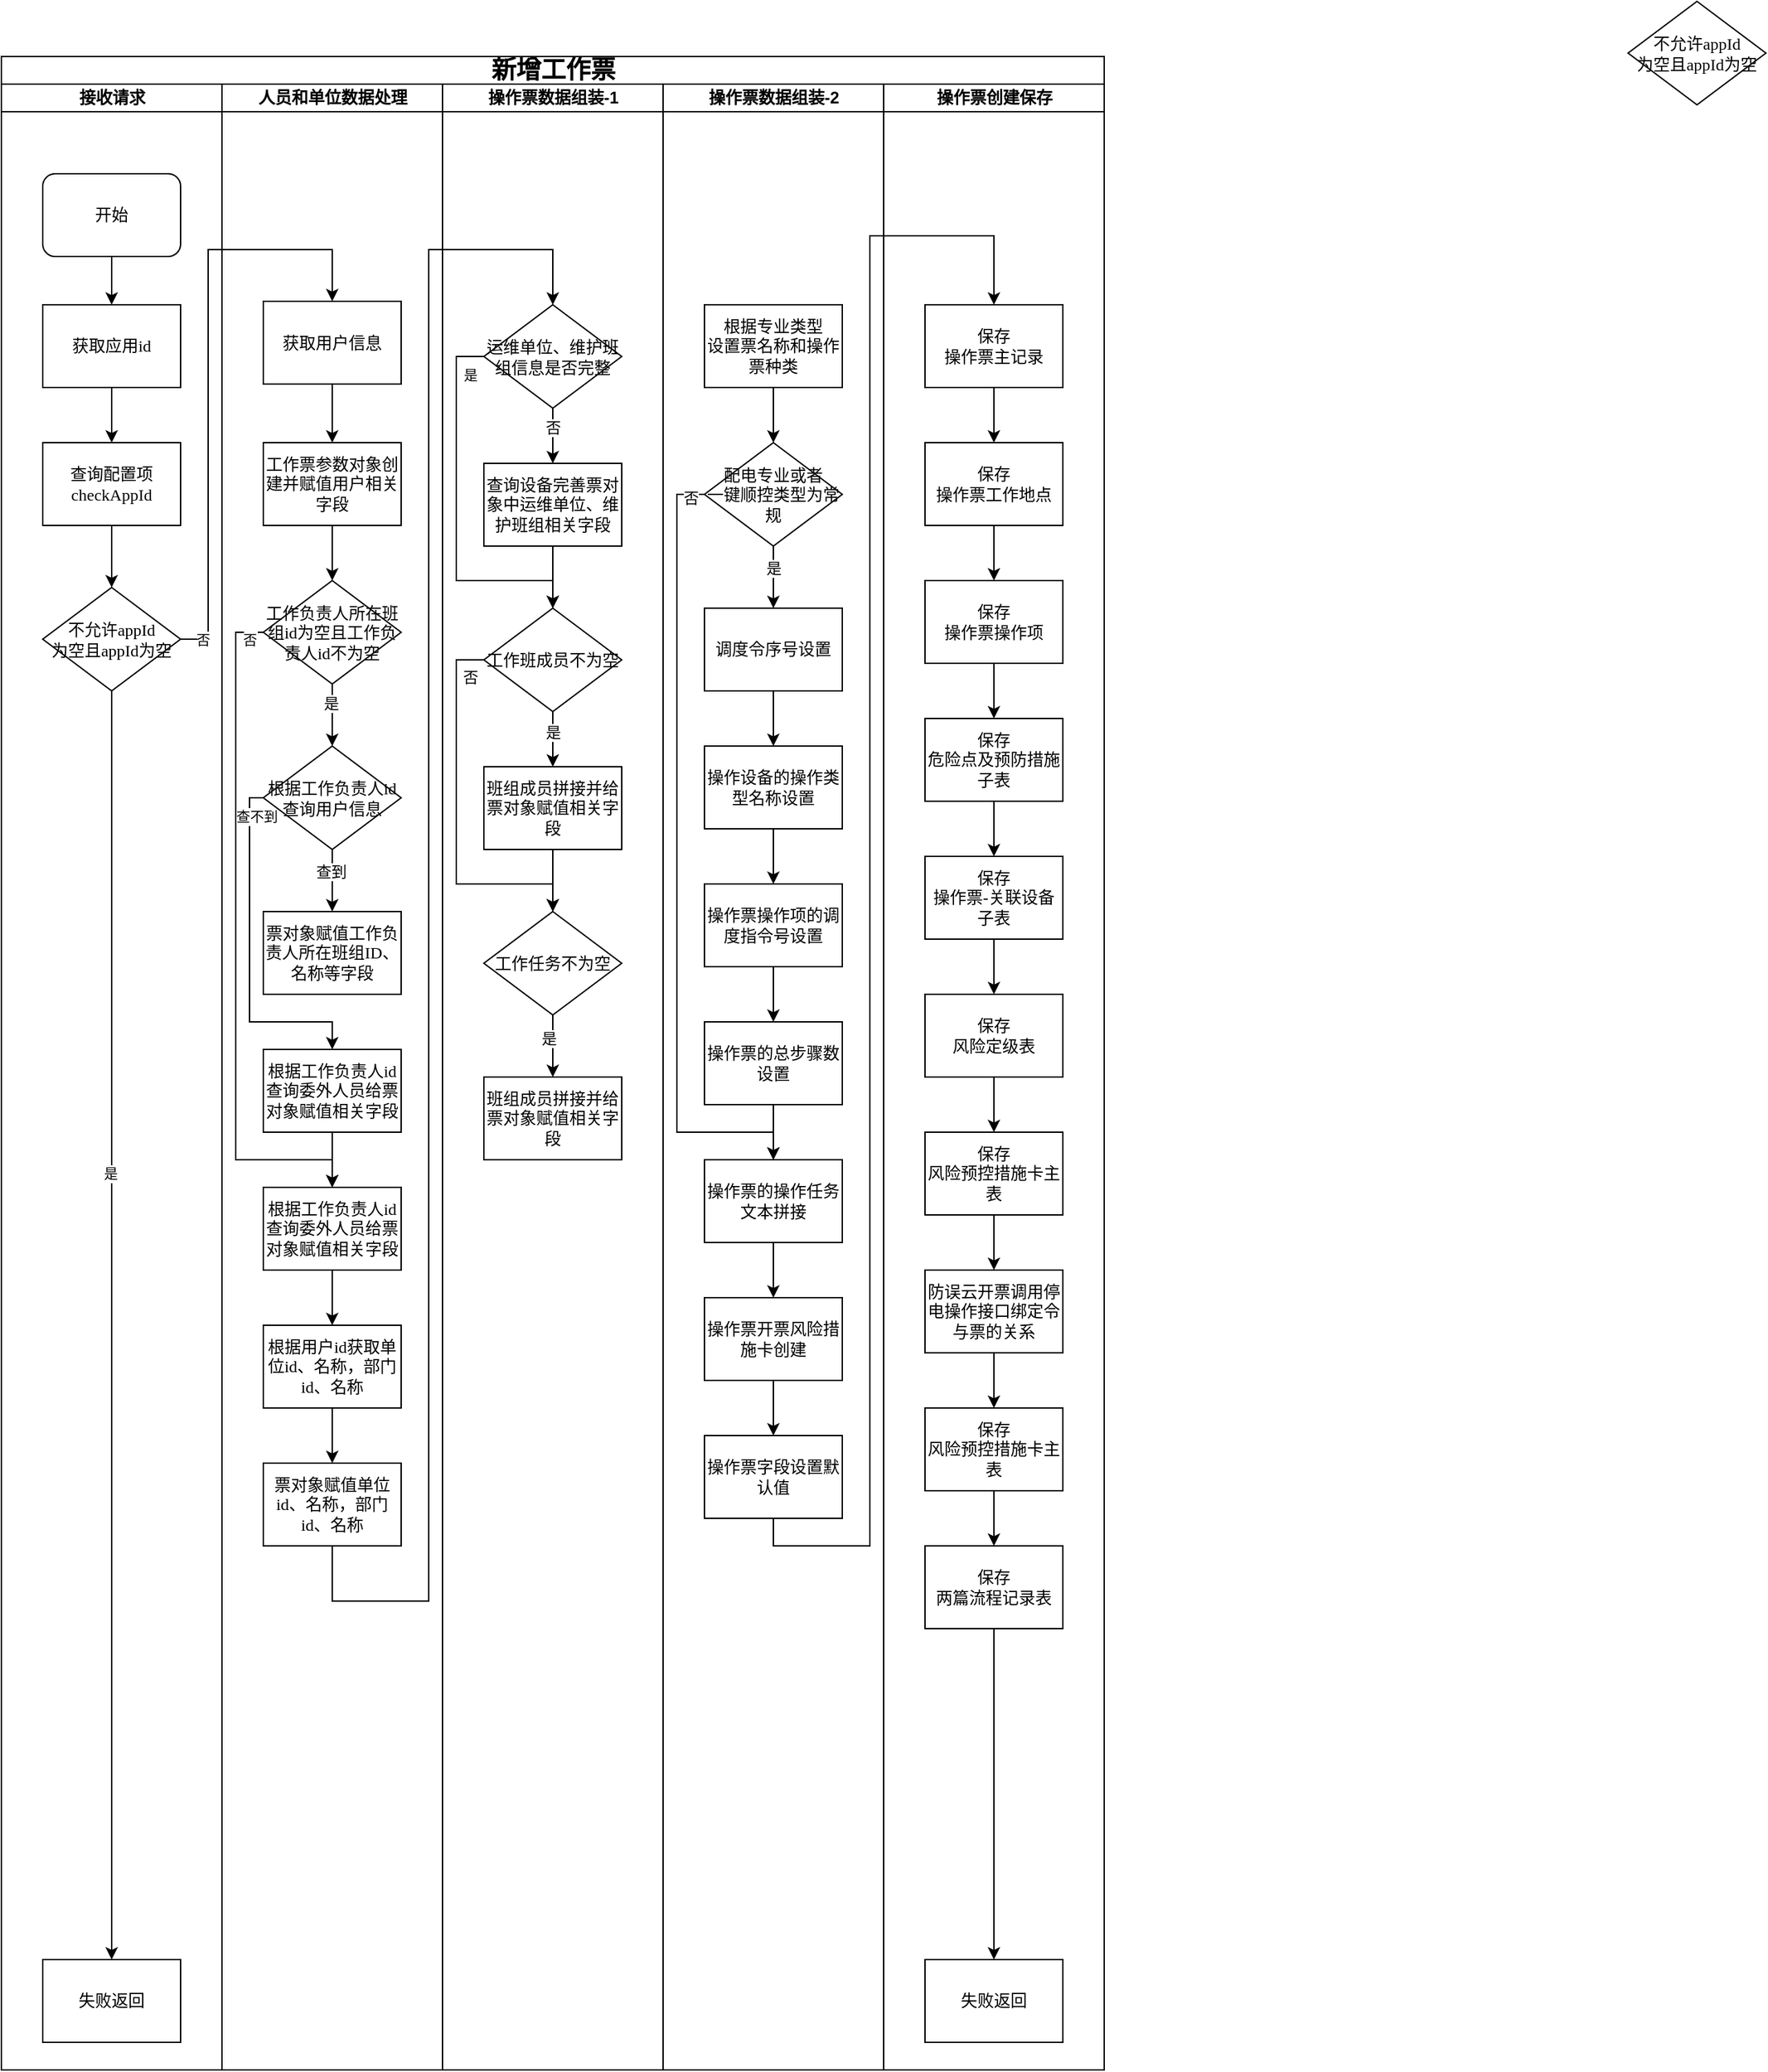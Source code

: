 <mxfile version="26.2.12">
  <diagram name="第 1 页" id="-qbW6qil0ktv-gI08MyN">
    <mxGraphModel dx="1228" dy="661" grid="1" gridSize="10" guides="1" tooltips="1" connect="1" arrows="1" fold="1" page="1" pageScale="1" pageWidth="827" pageHeight="1169" math="0" shadow="0">
      <root>
        <mxCell id="0" />
        <mxCell id="1" parent="0" />
        <mxCell id="i-26Kb5VB1W_zBhbMel1-1" value="&lt;font style=&quot;font-size: 18px;&quot;&gt;新增工作票&lt;/font&gt;" style="swimlane;html=1;childLayout=stackLayout;startSize=20;rounded=0;shadow=0;labelBackgroundColor=none;strokeWidth=1;fontFamily=Verdana;fontSize=8;align=center;" vertex="1" parent="1">
          <mxGeometry x="70" y="40" width="800" height="1460" as="geometry" />
        </mxCell>
        <mxCell id="i-26Kb5VB1W_zBhbMel1-2" value="接收请求" style="swimlane;html=1;startSize=20;" vertex="1" parent="i-26Kb5VB1W_zBhbMel1-1">
          <mxGeometry y="20" width="160" height="1440" as="geometry">
            <mxRectangle y="20" width="40" height="730" as="alternateBounds" />
          </mxGeometry>
        </mxCell>
        <mxCell id="i-26Kb5VB1W_zBhbMel1-3" style="edgeStyle=orthogonalEdgeStyle;rounded=0;orthogonalLoop=1;jettySize=auto;html=1;exitX=0.5;exitY=1;exitDx=0;exitDy=0;entryX=0.5;entryY=0;entryDx=0;entryDy=0;" edge="1" parent="i-26Kb5VB1W_zBhbMel1-2" source="i-26Kb5VB1W_zBhbMel1-4" target="i-26Kb5VB1W_zBhbMel1-10">
          <mxGeometry relative="1" as="geometry">
            <mxPoint x="80" y="167.5" as="targetPoint" />
          </mxGeometry>
        </mxCell>
        <mxCell id="i-26Kb5VB1W_zBhbMel1-4" value="&lt;font style=&quot;font-size: 12px;&quot;&gt;开始&lt;/font&gt;" style="rounded=1;whiteSpace=wrap;html=1;shadow=0;labelBackgroundColor=none;strokeWidth=1;fontFamily=Verdana;fontSize=8;align=center;" vertex="1" parent="i-26Kb5VB1W_zBhbMel1-2">
          <mxGeometry x="30" y="65" width="100" height="60" as="geometry" />
        </mxCell>
        <mxCell id="i-26Kb5VB1W_zBhbMel1-5" value="&lt;span style=&quot;font-size: 12px;&quot;&gt;不允许appId&lt;/span&gt;&lt;div&gt;&lt;span style=&quot;font-size: 12px;&quot;&gt;为空且&lt;/span&gt;&lt;span style=&quot;font-size: 12px; background-color: transparent; color: light-dark(rgb(0, 0, 0), rgb(255, 255, 255));&quot;&gt;appId为空&lt;/span&gt;&lt;/div&gt;" style="rhombus;whiteSpace=wrap;html=1;rounded=0;shadow=0;labelBackgroundColor=none;strokeWidth=1;fontFamily=Verdana;fontSize=8;align=center;" vertex="1" parent="i-26Kb5VB1W_zBhbMel1-2">
          <mxGeometry x="30" y="365" width="100" height="75" as="geometry" />
        </mxCell>
        <mxCell id="i-26Kb5VB1W_zBhbMel1-6" style="edgeStyle=orthogonalEdgeStyle;rounded=0;orthogonalLoop=1;jettySize=auto;html=1;entryX=0.5;entryY=0;entryDx=0;entryDy=0;exitX=0.5;exitY=1;exitDx=0;exitDy=0;" edge="1" parent="i-26Kb5VB1W_zBhbMel1-2" source="i-26Kb5VB1W_zBhbMel1-5" target="i-26Kb5VB1W_zBhbMel1-8">
          <mxGeometry relative="1" as="geometry">
            <mxPoint x="70" y="980" as="targetPoint" />
            <mxPoint x="70" y="580" as="sourcePoint" />
          </mxGeometry>
        </mxCell>
        <mxCell id="i-26Kb5VB1W_zBhbMel1-7" value="&lt;font style=&quot;font-size: 10px;&quot;&gt;是&lt;/font&gt;" style="edgeLabel;html=1;align=center;verticalAlign=middle;resizable=0;points=[];" vertex="1" connectable="0" parent="i-26Kb5VB1W_zBhbMel1-6">
          <mxGeometry x="-0.24" y="-1" relative="1" as="geometry">
            <mxPoint as="offset" />
          </mxGeometry>
        </mxCell>
        <mxCell id="i-26Kb5VB1W_zBhbMel1-8" value="&lt;span style=&quot;font-size: 12px;&quot;&gt;失败返回&lt;/span&gt;" style="whiteSpace=wrap;html=1;fontSize=8;fontFamily=Verdana;rounded=0;shadow=0;labelBackgroundColor=none;strokeWidth=1;" vertex="1" parent="i-26Kb5VB1W_zBhbMel1-2">
          <mxGeometry x="30" y="1360" width="100" height="60" as="geometry" />
        </mxCell>
        <mxCell id="i-26Kb5VB1W_zBhbMel1-9" style="edgeStyle=orthogonalEdgeStyle;rounded=0;orthogonalLoop=1;jettySize=auto;html=1;exitX=0.5;exitY=1;exitDx=0;exitDy=0;" edge="1" parent="i-26Kb5VB1W_zBhbMel1-2" source="i-26Kb5VB1W_zBhbMel1-10" target="i-26Kb5VB1W_zBhbMel1-12">
          <mxGeometry relative="1" as="geometry" />
        </mxCell>
        <mxCell id="i-26Kb5VB1W_zBhbMel1-10" value="&lt;span style=&quot;font-size: 12px;&quot;&gt;获取应用id&lt;/span&gt;" style="whiteSpace=wrap;html=1;fontSize=8;fontFamily=Verdana;rounded=0;shadow=0;labelBackgroundColor=none;strokeWidth=1;" vertex="1" parent="i-26Kb5VB1W_zBhbMel1-2">
          <mxGeometry x="30" y="160" width="100" height="60" as="geometry" />
        </mxCell>
        <mxCell id="i-26Kb5VB1W_zBhbMel1-11" style="edgeStyle=orthogonalEdgeStyle;rounded=0;orthogonalLoop=1;jettySize=auto;html=1;exitX=0.5;exitY=1;exitDx=0;exitDy=0;entryX=0.5;entryY=0;entryDx=0;entryDy=0;" edge="1" parent="i-26Kb5VB1W_zBhbMel1-2" source="i-26Kb5VB1W_zBhbMel1-12" target="i-26Kb5VB1W_zBhbMel1-5">
          <mxGeometry relative="1" as="geometry" />
        </mxCell>
        <mxCell id="i-26Kb5VB1W_zBhbMel1-12" value="&lt;span style=&quot;font-size: 12px;&quot;&gt;查询配置项checkAppId&lt;/span&gt;" style="whiteSpace=wrap;html=1;fontSize=8;fontFamily=Verdana;rounded=0;shadow=0;labelBackgroundColor=none;strokeWidth=1;" vertex="1" parent="i-26Kb5VB1W_zBhbMel1-2">
          <mxGeometry x="30" y="260" width="100" height="60" as="geometry" />
        </mxCell>
        <mxCell id="i-26Kb5VB1W_zBhbMel1-13" value="人员和单位数据处理" style="swimlane;html=1;startSize=20;" vertex="1" parent="i-26Kb5VB1W_zBhbMel1-1">
          <mxGeometry x="160" y="20" width="160" height="1440" as="geometry" />
        </mxCell>
        <mxCell id="i-26Kb5VB1W_zBhbMel1-14" style="edgeStyle=orthogonalEdgeStyle;rounded=0;orthogonalLoop=1;jettySize=auto;html=1;exitX=0.5;exitY=1;exitDx=0;exitDy=0;" edge="1" parent="i-26Kb5VB1W_zBhbMel1-13" source="i-26Kb5VB1W_zBhbMel1-15" target="i-26Kb5VB1W_zBhbMel1-17">
          <mxGeometry relative="1" as="geometry" />
        </mxCell>
        <mxCell id="i-26Kb5VB1W_zBhbMel1-15" value="&lt;span style=&quot;font-size: 12px;&quot;&gt;获取用户信息&lt;/span&gt;" style="whiteSpace=wrap;html=1;fontSize=8;fontFamily=Verdana;rounded=0;shadow=0;labelBackgroundColor=none;strokeWidth=1;" vertex="1" parent="i-26Kb5VB1W_zBhbMel1-13">
          <mxGeometry x="30" y="157.5" width="100" height="60" as="geometry" />
        </mxCell>
        <mxCell id="i-26Kb5VB1W_zBhbMel1-16" style="edgeStyle=orthogonalEdgeStyle;rounded=0;orthogonalLoop=1;jettySize=auto;html=1;exitX=0.5;exitY=1;exitDx=0;exitDy=0;entryX=0.5;entryY=0;entryDx=0;entryDy=0;" edge="1" parent="i-26Kb5VB1W_zBhbMel1-13" source="i-26Kb5VB1W_zBhbMel1-17" target="i-26Kb5VB1W_zBhbMel1-22">
          <mxGeometry relative="1" as="geometry" />
        </mxCell>
        <mxCell id="i-26Kb5VB1W_zBhbMel1-17" value="&lt;span style=&quot;font-size: 12px;&quot;&gt;工作票参数对象创建并赋值用户相关字段&lt;/span&gt;" style="whiteSpace=wrap;html=1;fontSize=8;fontFamily=Verdana;rounded=0;shadow=0;labelBackgroundColor=none;strokeWidth=1;" vertex="1" parent="i-26Kb5VB1W_zBhbMel1-13">
          <mxGeometry x="30" y="260" width="100" height="60" as="geometry" />
        </mxCell>
        <mxCell id="i-26Kb5VB1W_zBhbMel1-18" style="edgeStyle=orthogonalEdgeStyle;rounded=0;orthogonalLoop=1;jettySize=auto;html=1;exitX=0.5;exitY=1;exitDx=0;exitDy=0;entryX=0.5;entryY=0;entryDx=0;entryDy=0;" edge="1" parent="i-26Kb5VB1W_zBhbMel1-13" source="i-26Kb5VB1W_zBhbMel1-22">
          <mxGeometry relative="1" as="geometry">
            <mxPoint x="80" y="480" as="targetPoint" />
          </mxGeometry>
        </mxCell>
        <mxCell id="i-26Kb5VB1W_zBhbMel1-19" value="是" style="edgeLabel;html=1;align=center;verticalAlign=middle;resizable=0;points=[];" vertex="1" connectable="0" parent="i-26Kb5VB1W_zBhbMel1-18">
          <mxGeometry x="-0.385" y="-1" relative="1" as="geometry">
            <mxPoint as="offset" />
          </mxGeometry>
        </mxCell>
        <mxCell id="i-26Kb5VB1W_zBhbMel1-20" style="edgeStyle=orthogonalEdgeStyle;rounded=0;orthogonalLoop=1;jettySize=auto;html=1;exitX=0;exitY=0.5;exitDx=0;exitDy=0;" edge="1" parent="i-26Kb5VB1W_zBhbMel1-13" source="i-26Kb5VB1W_zBhbMel1-22" target="i-26Kb5VB1W_zBhbMel1-32">
          <mxGeometry relative="1" as="geometry">
            <Array as="points">
              <mxPoint x="10" y="398" />
              <mxPoint x="10" y="780" />
              <mxPoint x="80" y="780" />
            </Array>
          </mxGeometry>
        </mxCell>
        <mxCell id="i-26Kb5VB1W_zBhbMel1-21" value="&lt;font style=&quot;font-size: 10px;&quot;&gt;否&lt;/font&gt;" style="edgeLabel;html=1;align=center;verticalAlign=middle;resizable=0;points=[];" vertex="1" connectable="0" parent="i-26Kb5VB1W_zBhbMel1-20">
          <mxGeometry x="-0.97" y="-2" relative="1" as="geometry">
            <mxPoint x="-3" y="7" as="offset" />
          </mxGeometry>
        </mxCell>
        <mxCell id="i-26Kb5VB1W_zBhbMel1-22" value="&lt;span style=&quot;font-size: 12px;&quot;&gt;工作负责人所在班组id为空且工作负责人id不为空&lt;/span&gt;" style="rhombus;whiteSpace=wrap;html=1;rounded=0;shadow=0;labelBackgroundColor=none;strokeWidth=1;fontFamily=Verdana;fontSize=8;align=center;" vertex="1" parent="i-26Kb5VB1W_zBhbMel1-13">
          <mxGeometry x="30" y="360" width="100" height="75" as="geometry" />
        </mxCell>
        <mxCell id="i-26Kb5VB1W_zBhbMel1-23" style="edgeStyle=orthogonalEdgeStyle;rounded=0;orthogonalLoop=1;jettySize=auto;html=1;exitX=0.5;exitY=1;exitDx=0;exitDy=0;entryX=0.5;entryY=0;entryDx=0;entryDy=0;" edge="1" parent="i-26Kb5VB1W_zBhbMel1-13" source="i-26Kb5VB1W_zBhbMel1-27" target="i-26Kb5VB1W_zBhbMel1-28">
          <mxGeometry relative="1" as="geometry" />
        </mxCell>
        <mxCell id="i-26Kb5VB1W_zBhbMel1-24" value="查到" style="edgeLabel;html=1;align=center;verticalAlign=middle;resizable=0;points=[];" vertex="1" connectable="0" parent="i-26Kb5VB1W_zBhbMel1-23">
          <mxGeometry x="-0.316" y="-1" relative="1" as="geometry">
            <mxPoint as="offset" />
          </mxGeometry>
        </mxCell>
        <mxCell id="i-26Kb5VB1W_zBhbMel1-25" style="edgeStyle=orthogonalEdgeStyle;rounded=0;orthogonalLoop=1;jettySize=auto;html=1;exitX=0;exitY=0.5;exitDx=0;exitDy=0;entryX=0.5;entryY=0;entryDx=0;entryDy=0;" edge="1" parent="i-26Kb5VB1W_zBhbMel1-13" source="i-26Kb5VB1W_zBhbMel1-27" target="i-26Kb5VB1W_zBhbMel1-30">
          <mxGeometry relative="1" as="geometry">
            <Array as="points">
              <mxPoint x="20" y="518" />
              <mxPoint x="20" y="680" />
              <mxPoint x="80" y="680" />
            </Array>
          </mxGeometry>
        </mxCell>
        <mxCell id="i-26Kb5VB1W_zBhbMel1-26" value="&lt;font style=&quot;font-size: 10px;&quot;&gt;查不到&lt;/font&gt;" style="edgeLabel;html=1;align=center;verticalAlign=middle;resizable=0;points=[];" vertex="1" connectable="0" parent="i-26Kb5VB1W_zBhbMel1-25">
          <mxGeometry x="-0.906" y="2" relative="1" as="geometry">
            <mxPoint x="3" y="11" as="offset" />
          </mxGeometry>
        </mxCell>
        <mxCell id="i-26Kb5VB1W_zBhbMel1-27" value="&lt;span style=&quot;font-size: 12px;&quot;&gt;根据工作负责人id查询用户信息&lt;/span&gt;" style="rhombus;whiteSpace=wrap;html=1;rounded=0;shadow=0;labelBackgroundColor=none;strokeWidth=1;fontFamily=Verdana;fontSize=8;align=center;" vertex="1" parent="i-26Kb5VB1W_zBhbMel1-13">
          <mxGeometry x="30" y="480" width="100" height="75" as="geometry" />
        </mxCell>
        <mxCell id="i-26Kb5VB1W_zBhbMel1-28" value="&lt;span style=&quot;font-size: 12px;&quot;&gt;票对象赋值工作负责人所在班组ID、名称等字段&lt;/span&gt;" style="whiteSpace=wrap;html=1;fontSize=8;fontFamily=Verdana;rounded=0;shadow=0;labelBackgroundColor=none;strokeWidth=1;" vertex="1" parent="i-26Kb5VB1W_zBhbMel1-13">
          <mxGeometry x="30" y="600" width="100" height="60" as="geometry" />
        </mxCell>
        <mxCell id="i-26Kb5VB1W_zBhbMel1-29" style="edgeStyle=orthogonalEdgeStyle;rounded=0;orthogonalLoop=1;jettySize=auto;html=1;exitX=0.5;exitY=1;exitDx=0;exitDy=0;entryX=0.5;entryY=0;entryDx=0;entryDy=0;" edge="1" parent="i-26Kb5VB1W_zBhbMel1-13" source="i-26Kb5VB1W_zBhbMel1-30" target="i-26Kb5VB1W_zBhbMel1-32">
          <mxGeometry relative="1" as="geometry" />
        </mxCell>
        <mxCell id="i-26Kb5VB1W_zBhbMel1-30" value="&lt;span style=&quot;font-size: 12px;&quot;&gt;根据工作负责人id&lt;/span&gt;&lt;div&gt;&lt;span style=&quot;font-size: 12px;&quot;&gt;查询委外人员给票对象&lt;/span&gt;&lt;span style=&quot;font-size: 12px; background-color: transparent; color: light-dark(rgb(0, 0, 0), rgb(255, 255, 255));&quot;&gt;赋值相关字段&lt;/span&gt;&lt;/div&gt;" style="whiteSpace=wrap;html=1;fontSize=8;fontFamily=Verdana;rounded=0;shadow=0;labelBackgroundColor=none;strokeWidth=1;" vertex="1" parent="i-26Kb5VB1W_zBhbMel1-13">
          <mxGeometry x="30" y="700" width="100" height="60" as="geometry" />
        </mxCell>
        <mxCell id="i-26Kb5VB1W_zBhbMel1-31" style="edgeStyle=orthogonalEdgeStyle;rounded=0;orthogonalLoop=1;jettySize=auto;html=1;exitX=0.5;exitY=1;exitDx=0;exitDy=0;entryX=0.5;entryY=0;entryDx=0;entryDy=0;" edge="1" parent="i-26Kb5VB1W_zBhbMel1-13" source="i-26Kb5VB1W_zBhbMel1-32" target="i-26Kb5VB1W_zBhbMel1-34">
          <mxGeometry relative="1" as="geometry" />
        </mxCell>
        <mxCell id="i-26Kb5VB1W_zBhbMel1-32" value="&lt;span style=&quot;font-size: 12px;&quot;&gt;根据工作负责人id&lt;/span&gt;&lt;div&gt;&lt;span style=&quot;font-size: 12px;&quot;&gt;查询委外人员给票对象&lt;/span&gt;&lt;span style=&quot;font-size: 12px; background-color: transparent; color: light-dark(rgb(0, 0, 0), rgb(255, 255, 255));&quot;&gt;赋值相关字段&lt;/span&gt;&lt;/div&gt;" style="whiteSpace=wrap;html=1;fontSize=8;fontFamily=Verdana;rounded=0;shadow=0;labelBackgroundColor=none;strokeWidth=1;" vertex="1" parent="i-26Kb5VB1W_zBhbMel1-13">
          <mxGeometry x="30" y="800" width="100" height="60" as="geometry" />
        </mxCell>
        <mxCell id="i-26Kb5VB1W_zBhbMel1-33" style="edgeStyle=orthogonalEdgeStyle;rounded=0;orthogonalLoop=1;jettySize=auto;html=1;exitX=0.5;exitY=1;exitDx=0;exitDy=0;entryX=0.5;entryY=0;entryDx=0;entryDy=0;" edge="1" parent="i-26Kb5VB1W_zBhbMel1-13" source="i-26Kb5VB1W_zBhbMel1-34" target="i-26Kb5VB1W_zBhbMel1-35">
          <mxGeometry relative="1" as="geometry" />
        </mxCell>
        <mxCell id="i-26Kb5VB1W_zBhbMel1-34" value="&lt;span style=&quot;font-size: 12px;&quot;&gt;根据用户id获取单位id、名称，部门id、名称&lt;br&gt;&lt;/span&gt;" style="whiteSpace=wrap;html=1;fontSize=8;fontFamily=Verdana;rounded=0;shadow=0;labelBackgroundColor=none;strokeWidth=1;" vertex="1" parent="i-26Kb5VB1W_zBhbMel1-13">
          <mxGeometry x="30" y="900" width="100" height="60" as="geometry" />
        </mxCell>
        <mxCell id="i-26Kb5VB1W_zBhbMel1-35" value="&lt;span style=&quot;font-size: 12px;&quot;&gt;票对象赋值单位id、名称，部门id、名称&lt;br&gt;&lt;/span&gt;" style="whiteSpace=wrap;html=1;fontSize=8;fontFamily=Verdana;rounded=0;shadow=0;labelBackgroundColor=none;strokeWidth=1;" vertex="1" parent="i-26Kb5VB1W_zBhbMel1-13">
          <mxGeometry x="30" y="1000" width="100" height="60" as="geometry" />
        </mxCell>
        <mxCell id="i-26Kb5VB1W_zBhbMel1-36" value="操作票数据组装-1" style="swimlane;html=1;startSize=20;" vertex="1" parent="i-26Kb5VB1W_zBhbMel1-1">
          <mxGeometry x="320" y="20" width="160" height="1440" as="geometry" />
        </mxCell>
        <mxCell id="i-26Kb5VB1W_zBhbMel1-125" style="edgeStyle=orthogonalEdgeStyle;rounded=0;orthogonalLoop=1;jettySize=auto;html=1;exitX=0.5;exitY=1;exitDx=0;exitDy=0;" edge="1" parent="i-26Kb5VB1W_zBhbMel1-36" source="i-26Kb5VB1W_zBhbMel1-123" target="i-26Kb5VB1W_zBhbMel1-124">
          <mxGeometry relative="1" as="geometry" />
        </mxCell>
        <mxCell id="i-26Kb5VB1W_zBhbMel1-126" value="否" style="edgeLabel;html=1;align=center;verticalAlign=middle;resizable=0;points=[];" vertex="1" connectable="0" parent="i-26Kb5VB1W_zBhbMel1-125">
          <mxGeometry x="-0.3" relative="1" as="geometry">
            <mxPoint as="offset" />
          </mxGeometry>
        </mxCell>
        <mxCell id="i-26Kb5VB1W_zBhbMel1-129" style="edgeStyle=orthogonalEdgeStyle;rounded=0;orthogonalLoop=1;jettySize=auto;html=1;exitX=0;exitY=0.5;exitDx=0;exitDy=0;entryX=0.5;entryY=0;entryDx=0;entryDy=0;" edge="1" parent="i-26Kb5VB1W_zBhbMel1-36" source="i-26Kb5VB1W_zBhbMel1-123" target="i-26Kb5VB1W_zBhbMel1-127">
          <mxGeometry relative="1" as="geometry">
            <Array as="points">
              <mxPoint x="10" y="198" />
              <mxPoint x="10" y="360" />
              <mxPoint x="80" y="360" />
            </Array>
          </mxGeometry>
        </mxCell>
        <mxCell id="i-26Kb5VB1W_zBhbMel1-130" value="&lt;font style=&quot;font-size: 10px;&quot;&gt;是&lt;/font&gt;" style="edgeLabel;html=1;align=center;verticalAlign=middle;resizable=0;points=[];" vertex="1" connectable="0" parent="i-26Kb5VB1W_zBhbMel1-129">
          <mxGeometry x="-0.897" y="2" relative="1" as="geometry">
            <mxPoint x="4" y="11" as="offset" />
          </mxGeometry>
        </mxCell>
        <mxCell id="i-26Kb5VB1W_zBhbMel1-123" value="&lt;span style=&quot;font-size: 12px;&quot;&gt;运维单位、维护班组信息是否完整&lt;/span&gt;" style="rhombus;whiteSpace=wrap;html=1;rounded=0;shadow=0;labelBackgroundColor=none;strokeWidth=1;fontFamily=Verdana;fontSize=8;align=center;" vertex="1" parent="i-26Kb5VB1W_zBhbMel1-36">
          <mxGeometry x="30" y="160" width="100" height="75" as="geometry" />
        </mxCell>
        <mxCell id="i-26Kb5VB1W_zBhbMel1-128" style="edgeStyle=orthogonalEdgeStyle;rounded=0;orthogonalLoop=1;jettySize=auto;html=1;exitX=0.5;exitY=1;exitDx=0;exitDy=0;entryX=0.5;entryY=0;entryDx=0;entryDy=0;" edge="1" parent="i-26Kb5VB1W_zBhbMel1-36" source="i-26Kb5VB1W_zBhbMel1-124" target="i-26Kb5VB1W_zBhbMel1-127">
          <mxGeometry relative="1" as="geometry" />
        </mxCell>
        <mxCell id="i-26Kb5VB1W_zBhbMel1-124" value="&lt;span style=&quot;font-size: 12px;&quot;&gt;查询设备完善票对象中&lt;/span&gt;&lt;span style=&quot;font-size: 12px;&quot;&gt;运维单位、维护班组相关字段&lt;/span&gt;" style="whiteSpace=wrap;html=1;fontSize=8;fontFamily=Verdana;rounded=0;shadow=0;labelBackgroundColor=none;strokeWidth=1;" vertex="1" parent="i-26Kb5VB1W_zBhbMel1-36">
          <mxGeometry x="30" y="275" width="100" height="60" as="geometry" />
        </mxCell>
        <mxCell id="i-26Kb5VB1W_zBhbMel1-132" style="edgeStyle=orthogonalEdgeStyle;rounded=0;orthogonalLoop=1;jettySize=auto;html=1;exitX=0.5;exitY=1;exitDx=0;exitDy=0;entryX=0.5;entryY=0;entryDx=0;entryDy=0;" edge="1" parent="i-26Kb5VB1W_zBhbMel1-36" source="i-26Kb5VB1W_zBhbMel1-127" target="i-26Kb5VB1W_zBhbMel1-131">
          <mxGeometry relative="1" as="geometry" />
        </mxCell>
        <mxCell id="i-26Kb5VB1W_zBhbMel1-133" value="是" style="edgeLabel;html=1;align=center;verticalAlign=middle;resizable=0;points=[];" vertex="1" connectable="0" parent="i-26Kb5VB1W_zBhbMel1-132">
          <mxGeometry x="-0.28" relative="1" as="geometry">
            <mxPoint as="offset" />
          </mxGeometry>
        </mxCell>
        <mxCell id="i-26Kb5VB1W_zBhbMel1-136" style="edgeStyle=orthogonalEdgeStyle;rounded=0;orthogonalLoop=1;jettySize=auto;html=1;exitX=0;exitY=0.5;exitDx=0;exitDy=0;entryX=0.5;entryY=0;entryDx=0;entryDy=0;" edge="1" parent="i-26Kb5VB1W_zBhbMel1-36" source="i-26Kb5VB1W_zBhbMel1-127" target="i-26Kb5VB1W_zBhbMel1-134">
          <mxGeometry relative="1" as="geometry">
            <Array as="points">
              <mxPoint x="10" y="418" />
              <mxPoint x="10" y="580" />
              <mxPoint x="80" y="580" />
            </Array>
          </mxGeometry>
        </mxCell>
        <mxCell id="i-26Kb5VB1W_zBhbMel1-137" value="否" style="edgeLabel;html=1;align=center;verticalAlign=middle;resizable=0;points=[];" vertex="1" connectable="0" parent="i-26Kb5VB1W_zBhbMel1-136">
          <mxGeometry x="-0.927" y="3" relative="1" as="geometry">
            <mxPoint y="9" as="offset" />
          </mxGeometry>
        </mxCell>
        <mxCell id="i-26Kb5VB1W_zBhbMel1-127" value="&lt;span style=&quot;font-size: 12px;&quot;&gt;工作班成员不为空&lt;/span&gt;" style="rhombus;whiteSpace=wrap;html=1;rounded=0;shadow=0;labelBackgroundColor=none;strokeWidth=1;fontFamily=Verdana;fontSize=8;align=center;" vertex="1" parent="i-26Kb5VB1W_zBhbMel1-36">
          <mxGeometry x="30" y="380" width="100" height="75" as="geometry" />
        </mxCell>
        <mxCell id="i-26Kb5VB1W_zBhbMel1-135" style="edgeStyle=orthogonalEdgeStyle;rounded=0;orthogonalLoop=1;jettySize=auto;html=1;exitX=0.5;exitY=1;exitDx=0;exitDy=0;entryX=0.5;entryY=0;entryDx=0;entryDy=0;" edge="1" parent="i-26Kb5VB1W_zBhbMel1-36" source="i-26Kb5VB1W_zBhbMel1-131" target="i-26Kb5VB1W_zBhbMel1-134">
          <mxGeometry relative="1" as="geometry" />
        </mxCell>
        <mxCell id="i-26Kb5VB1W_zBhbMel1-131" value="&lt;span style=&quot;font-size: 12px;&quot;&gt;班组成员拼接并给票对象赋值相关字段&lt;/span&gt;" style="whiteSpace=wrap;html=1;fontSize=8;fontFamily=Verdana;rounded=0;shadow=0;labelBackgroundColor=none;strokeWidth=1;" vertex="1" parent="i-26Kb5VB1W_zBhbMel1-36">
          <mxGeometry x="30" y="495" width="100" height="60" as="geometry" />
        </mxCell>
        <mxCell id="i-26Kb5VB1W_zBhbMel1-140" style="edgeStyle=orthogonalEdgeStyle;rounded=0;orthogonalLoop=1;jettySize=auto;html=1;exitX=0.5;exitY=1;exitDx=0;exitDy=0;entryX=0.5;entryY=0;entryDx=0;entryDy=0;" edge="1" parent="i-26Kb5VB1W_zBhbMel1-36" source="i-26Kb5VB1W_zBhbMel1-134" target="i-26Kb5VB1W_zBhbMel1-138">
          <mxGeometry relative="1" as="geometry" />
        </mxCell>
        <mxCell id="i-26Kb5VB1W_zBhbMel1-141" value="是" style="edgeLabel;html=1;align=center;verticalAlign=middle;resizable=0;points=[];" vertex="1" connectable="0" parent="i-26Kb5VB1W_zBhbMel1-140">
          <mxGeometry x="-0.268" y="-3" relative="1" as="geometry">
            <mxPoint as="offset" />
          </mxGeometry>
        </mxCell>
        <mxCell id="i-26Kb5VB1W_zBhbMel1-134" value="&lt;span style=&quot;font-size: 12px;&quot;&gt;工作任务不为空&lt;/span&gt;" style="rhombus;whiteSpace=wrap;html=1;rounded=0;shadow=0;labelBackgroundColor=none;strokeWidth=1;fontFamily=Verdana;fontSize=8;align=center;" vertex="1" parent="i-26Kb5VB1W_zBhbMel1-36">
          <mxGeometry x="30" y="600" width="100" height="75" as="geometry" />
        </mxCell>
        <mxCell id="i-26Kb5VB1W_zBhbMel1-138" value="&lt;span style=&quot;font-size: 12px;&quot;&gt;班组成员拼接并给票对象赋值相关字段&lt;/span&gt;" style="whiteSpace=wrap;html=1;fontSize=8;fontFamily=Verdana;rounded=0;shadow=0;labelBackgroundColor=none;strokeWidth=1;" vertex="1" parent="i-26Kb5VB1W_zBhbMel1-36">
          <mxGeometry x="30" y="720" width="100" height="60" as="geometry" />
        </mxCell>
        <mxCell id="i-26Kb5VB1W_zBhbMel1-69" value="操作票数据组装-2" style="swimlane;html=1;startSize=20;" vertex="1" parent="i-26Kb5VB1W_zBhbMel1-1">
          <mxGeometry x="480" y="20" width="160" height="1440" as="geometry" />
        </mxCell>
        <mxCell id="i-26Kb5VB1W_zBhbMel1-70" value="" style="edgeStyle=orthogonalEdgeStyle;rounded=0;orthogonalLoop=1;jettySize=auto;html=1;entryX=0.5;entryY=0;entryDx=0;entryDy=0;" edge="1" parent="i-26Kb5VB1W_zBhbMel1-69" source="i-26Kb5VB1W_zBhbMel1-71" target="i-26Kb5VB1W_zBhbMel1-76">
          <mxGeometry relative="1" as="geometry">
            <mxPoint x="80" y="250" as="targetPoint" />
          </mxGeometry>
        </mxCell>
        <mxCell id="i-26Kb5VB1W_zBhbMel1-71" value="&lt;span style=&quot;font-size: 12px;&quot;&gt;根据专业类型&lt;/span&gt;&lt;div&gt;&lt;span style=&quot;font-size: 12px;&quot;&gt;设置票名称和操作票种类&lt;/span&gt;&lt;/div&gt;" style="whiteSpace=wrap;html=1;fontSize=8;fontFamily=Verdana;rounded=0;shadow=0;labelBackgroundColor=none;strokeWidth=1;" vertex="1" parent="i-26Kb5VB1W_zBhbMel1-69">
          <mxGeometry x="30" y="160" width="100" height="60" as="geometry" />
        </mxCell>
        <mxCell id="i-26Kb5VB1W_zBhbMel1-72" style="edgeStyle=orthogonalEdgeStyle;rounded=0;orthogonalLoop=1;jettySize=auto;html=1;exitX=0.5;exitY=1;exitDx=0;exitDy=0;" edge="1" parent="i-26Kb5VB1W_zBhbMel1-69" source="i-26Kb5VB1W_zBhbMel1-76" target="i-26Kb5VB1W_zBhbMel1-78">
          <mxGeometry relative="1" as="geometry" />
        </mxCell>
        <mxCell id="i-26Kb5VB1W_zBhbMel1-73" value="是" style="edgeLabel;html=1;align=center;verticalAlign=middle;resizable=0;points=[];" vertex="1" connectable="0" parent="i-26Kb5VB1W_zBhbMel1-72">
          <mxGeometry x="-0.307" relative="1" as="geometry">
            <mxPoint as="offset" />
          </mxGeometry>
        </mxCell>
        <mxCell id="i-26Kb5VB1W_zBhbMel1-74" style="edgeStyle=orthogonalEdgeStyle;rounded=0;orthogonalLoop=1;jettySize=auto;html=1;exitX=0;exitY=0.5;exitDx=0;exitDy=0;entryX=0.5;entryY=0;entryDx=0;entryDy=0;" edge="1" parent="i-26Kb5VB1W_zBhbMel1-69" source="i-26Kb5VB1W_zBhbMel1-76" target="i-26Kb5VB1W_zBhbMel1-86">
          <mxGeometry relative="1" as="geometry">
            <Array as="points">
              <mxPoint x="10" y="298" />
              <mxPoint x="10" y="760" />
              <mxPoint x="80" y="760" />
            </Array>
          </mxGeometry>
        </mxCell>
        <mxCell id="i-26Kb5VB1W_zBhbMel1-75" value="否" style="edgeLabel;html=1;align=center;verticalAlign=middle;resizable=0;points=[];" vertex="1" connectable="0" parent="i-26Kb5VB1W_zBhbMel1-74">
          <mxGeometry x="-0.976" y="1" relative="1" as="geometry">
            <mxPoint x="-3" y="1" as="offset" />
          </mxGeometry>
        </mxCell>
        <mxCell id="i-26Kb5VB1W_zBhbMel1-76" value="&lt;span style=&quot;font-size: 12px;&quot;&gt;配电专业或者&lt;/span&gt;&lt;div&gt;&lt;span style=&quot;font-size: 12px;&quot;&gt;一键顺控类型为常规&lt;/span&gt;&lt;/div&gt;" style="rhombus;whiteSpace=wrap;html=1;rounded=0;shadow=0;labelBackgroundColor=none;strokeWidth=1;fontFamily=Verdana;fontSize=8;align=center;" vertex="1" parent="i-26Kb5VB1W_zBhbMel1-69">
          <mxGeometry x="30" y="260" width="100" height="75" as="geometry" />
        </mxCell>
        <mxCell id="i-26Kb5VB1W_zBhbMel1-77" style="edgeStyle=orthogonalEdgeStyle;rounded=0;orthogonalLoop=1;jettySize=auto;html=1;exitX=0.5;exitY=1;exitDx=0;exitDy=0;" edge="1" parent="i-26Kb5VB1W_zBhbMel1-69" source="i-26Kb5VB1W_zBhbMel1-78" target="i-26Kb5VB1W_zBhbMel1-80">
          <mxGeometry relative="1" as="geometry" />
        </mxCell>
        <mxCell id="i-26Kb5VB1W_zBhbMel1-78" value="&lt;div&gt;&lt;span style=&quot;font-size: 12px;&quot;&gt;调度令序号设置&lt;/span&gt;&lt;/div&gt;" style="whiteSpace=wrap;html=1;fontSize=8;fontFamily=Verdana;rounded=0;shadow=0;labelBackgroundColor=none;strokeWidth=1;" vertex="1" parent="i-26Kb5VB1W_zBhbMel1-69">
          <mxGeometry x="30" y="380" width="100" height="60" as="geometry" />
        </mxCell>
        <mxCell id="i-26Kb5VB1W_zBhbMel1-79" style="edgeStyle=orthogonalEdgeStyle;rounded=0;orthogonalLoop=1;jettySize=auto;html=1;exitX=0.5;exitY=1;exitDx=0;exitDy=0;entryX=0.5;entryY=0;entryDx=0;entryDy=0;" edge="1" parent="i-26Kb5VB1W_zBhbMel1-69" source="i-26Kb5VB1W_zBhbMel1-80" target="i-26Kb5VB1W_zBhbMel1-82">
          <mxGeometry relative="1" as="geometry" />
        </mxCell>
        <mxCell id="i-26Kb5VB1W_zBhbMel1-80" value="&lt;div&gt;&lt;span style=&quot;font-size: 12px;&quot;&gt;操作设备的操作类型名称设置&lt;/span&gt;&lt;/div&gt;" style="whiteSpace=wrap;html=1;fontSize=8;fontFamily=Verdana;rounded=0;shadow=0;labelBackgroundColor=none;strokeWidth=1;" vertex="1" parent="i-26Kb5VB1W_zBhbMel1-69">
          <mxGeometry x="30" y="480" width="100" height="60" as="geometry" />
        </mxCell>
        <mxCell id="i-26Kb5VB1W_zBhbMel1-81" style="edgeStyle=orthogonalEdgeStyle;rounded=0;orthogonalLoop=1;jettySize=auto;html=1;exitX=0.5;exitY=1;exitDx=0;exitDy=0;entryX=0.5;entryY=0;entryDx=0;entryDy=0;" edge="1" parent="i-26Kb5VB1W_zBhbMel1-69" source="i-26Kb5VB1W_zBhbMel1-82" target="i-26Kb5VB1W_zBhbMel1-84">
          <mxGeometry relative="1" as="geometry" />
        </mxCell>
        <mxCell id="i-26Kb5VB1W_zBhbMel1-82" value="&lt;div&gt;&lt;span style=&quot;font-size: 12px;&quot;&gt;操作票操作项的调度指令号设置&lt;/span&gt;&lt;/div&gt;" style="whiteSpace=wrap;html=1;fontSize=8;fontFamily=Verdana;rounded=0;shadow=0;labelBackgroundColor=none;strokeWidth=1;" vertex="1" parent="i-26Kb5VB1W_zBhbMel1-69">
          <mxGeometry x="30" y="580" width="100" height="60" as="geometry" />
        </mxCell>
        <mxCell id="i-26Kb5VB1W_zBhbMel1-83" style="edgeStyle=orthogonalEdgeStyle;rounded=0;orthogonalLoop=1;jettySize=auto;html=1;exitX=0.5;exitY=1;exitDx=0;exitDy=0;entryX=0.5;entryY=0;entryDx=0;entryDy=0;" edge="1" parent="i-26Kb5VB1W_zBhbMel1-69" source="i-26Kb5VB1W_zBhbMel1-84" target="i-26Kb5VB1W_zBhbMel1-86">
          <mxGeometry relative="1" as="geometry" />
        </mxCell>
        <mxCell id="i-26Kb5VB1W_zBhbMel1-84" value="&lt;div&gt;&lt;span style=&quot;font-size: 12px;&quot;&gt;操作票的总步骤数设置&lt;/span&gt;&lt;/div&gt;" style="whiteSpace=wrap;html=1;fontSize=8;fontFamily=Verdana;rounded=0;shadow=0;labelBackgroundColor=none;strokeWidth=1;" vertex="1" parent="i-26Kb5VB1W_zBhbMel1-69">
          <mxGeometry x="30" y="680" width="100" height="60" as="geometry" />
        </mxCell>
        <mxCell id="i-26Kb5VB1W_zBhbMel1-85" style="edgeStyle=orthogonalEdgeStyle;rounded=0;orthogonalLoop=1;jettySize=auto;html=1;exitX=0.5;exitY=1;exitDx=0;exitDy=0;" edge="1" parent="i-26Kb5VB1W_zBhbMel1-69" source="i-26Kb5VB1W_zBhbMel1-86" target="i-26Kb5VB1W_zBhbMel1-88">
          <mxGeometry relative="1" as="geometry" />
        </mxCell>
        <mxCell id="i-26Kb5VB1W_zBhbMel1-86" value="&lt;div&gt;&lt;span style=&quot;font-size: 12px;&quot;&gt;操作票的操作任务文本拼接&lt;/span&gt;&lt;/div&gt;" style="whiteSpace=wrap;html=1;fontSize=8;fontFamily=Verdana;rounded=0;shadow=0;labelBackgroundColor=none;strokeWidth=1;" vertex="1" parent="i-26Kb5VB1W_zBhbMel1-69">
          <mxGeometry x="30" y="780" width="100" height="60" as="geometry" />
        </mxCell>
        <mxCell id="i-26Kb5VB1W_zBhbMel1-87" style="edgeStyle=orthogonalEdgeStyle;rounded=0;orthogonalLoop=1;jettySize=auto;html=1;exitX=0.5;exitY=1;exitDx=0;exitDy=0;entryX=0.5;entryY=0;entryDx=0;entryDy=0;" edge="1" parent="i-26Kb5VB1W_zBhbMel1-69" source="i-26Kb5VB1W_zBhbMel1-88" target="i-26Kb5VB1W_zBhbMel1-89">
          <mxGeometry relative="1" as="geometry" />
        </mxCell>
        <mxCell id="i-26Kb5VB1W_zBhbMel1-88" value="&lt;div&gt;&lt;span style=&quot;font-size: 12px;&quot;&gt;操作票开票风险措施卡创建&lt;/span&gt;&lt;/div&gt;" style="whiteSpace=wrap;html=1;fontSize=8;fontFamily=Verdana;rounded=0;shadow=0;labelBackgroundColor=none;strokeWidth=1;" vertex="1" parent="i-26Kb5VB1W_zBhbMel1-69">
          <mxGeometry x="30" y="880" width="100" height="60" as="geometry" />
        </mxCell>
        <mxCell id="i-26Kb5VB1W_zBhbMel1-89" value="&lt;div&gt;&lt;span style=&quot;font-size: 12px;&quot;&gt;操作票字段设置默认值&lt;/span&gt;&lt;/div&gt;" style="whiteSpace=wrap;html=1;fontSize=8;fontFamily=Verdana;rounded=0;shadow=0;labelBackgroundColor=none;strokeWidth=1;" vertex="1" parent="i-26Kb5VB1W_zBhbMel1-69">
          <mxGeometry x="30" y="980" width="100" height="60" as="geometry" />
        </mxCell>
        <mxCell id="i-26Kb5VB1W_zBhbMel1-90" value="操作票创建保存" style="swimlane;html=1;startSize=20;" vertex="1" parent="i-26Kb5VB1W_zBhbMel1-1">
          <mxGeometry x="640" y="20" width="160" height="1440" as="geometry" />
        </mxCell>
        <mxCell id="i-26Kb5VB1W_zBhbMel1-91" style="edgeStyle=orthogonalEdgeStyle;rounded=0;orthogonalLoop=1;jettySize=auto;html=1;exitX=0.5;exitY=1;exitDx=0;exitDy=0;entryX=0.5;entryY=0;entryDx=0;entryDy=0;" edge="1" parent="i-26Kb5VB1W_zBhbMel1-90" source="i-26Kb5VB1W_zBhbMel1-92" target="i-26Kb5VB1W_zBhbMel1-94">
          <mxGeometry relative="1" as="geometry" />
        </mxCell>
        <mxCell id="i-26Kb5VB1W_zBhbMel1-92" value="&lt;div&gt;&lt;span style=&quot;font-size: 12px;&quot;&gt;保存&lt;/span&gt;&lt;span style=&quot;font-size: 12px;&quot;&gt;&lt;/span&gt;&lt;/div&gt;&lt;div&gt;&lt;span style=&quot;font-size: 12px;&quot;&gt;操作票主记录&lt;/span&gt;&lt;/div&gt;" style="whiteSpace=wrap;html=1;fontSize=8;fontFamily=Verdana;rounded=0;shadow=0;labelBackgroundColor=none;strokeWidth=1;" vertex="1" parent="i-26Kb5VB1W_zBhbMel1-90">
          <mxGeometry x="30" y="160" width="100" height="60" as="geometry" />
        </mxCell>
        <mxCell id="i-26Kb5VB1W_zBhbMel1-93" style="edgeStyle=orthogonalEdgeStyle;rounded=0;orthogonalLoop=1;jettySize=auto;html=1;exitX=0.5;exitY=1;exitDx=0;exitDy=0;entryX=0.5;entryY=0;entryDx=0;entryDy=0;" edge="1" parent="i-26Kb5VB1W_zBhbMel1-90" source="i-26Kb5VB1W_zBhbMel1-94" target="i-26Kb5VB1W_zBhbMel1-96">
          <mxGeometry relative="1" as="geometry" />
        </mxCell>
        <mxCell id="i-26Kb5VB1W_zBhbMel1-94" value="&lt;div&gt;&lt;span style=&quot;font-size: 12px;&quot;&gt;保存&lt;/span&gt;&lt;span style=&quot;font-size: 12px;&quot;&gt;&lt;/span&gt;&lt;/div&gt;&lt;div&gt;&lt;span style=&quot;font-size: 12px;&quot;&gt;操作票工作地点&lt;/span&gt;&lt;/div&gt;" style="whiteSpace=wrap;html=1;fontSize=8;fontFamily=Verdana;rounded=0;shadow=0;labelBackgroundColor=none;strokeWidth=1;" vertex="1" parent="i-26Kb5VB1W_zBhbMel1-90">
          <mxGeometry x="30" y="260" width="100" height="60" as="geometry" />
        </mxCell>
        <mxCell id="i-26Kb5VB1W_zBhbMel1-95" style="edgeStyle=orthogonalEdgeStyle;rounded=0;orthogonalLoop=1;jettySize=auto;html=1;exitX=0.5;exitY=1;exitDx=0;exitDy=0;entryX=0.5;entryY=0;entryDx=0;entryDy=0;" edge="1" parent="i-26Kb5VB1W_zBhbMel1-90" source="i-26Kb5VB1W_zBhbMel1-96" target="i-26Kb5VB1W_zBhbMel1-98">
          <mxGeometry relative="1" as="geometry" />
        </mxCell>
        <mxCell id="i-26Kb5VB1W_zBhbMel1-96" value="&lt;div&gt;&lt;span style=&quot;font-size: 12px;&quot;&gt;保存&lt;/span&gt;&lt;span style=&quot;font-size: 12px;&quot;&gt;&lt;/span&gt;&lt;/div&gt;&lt;div&gt;&lt;span style=&quot;font-size: 12px;&quot;&gt;操作票操作项&lt;/span&gt;&lt;/div&gt;" style="whiteSpace=wrap;html=1;fontSize=8;fontFamily=Verdana;rounded=0;shadow=0;labelBackgroundColor=none;strokeWidth=1;" vertex="1" parent="i-26Kb5VB1W_zBhbMel1-90">
          <mxGeometry x="30" y="360" width="100" height="60" as="geometry" />
        </mxCell>
        <mxCell id="i-26Kb5VB1W_zBhbMel1-97" style="edgeStyle=orthogonalEdgeStyle;rounded=0;orthogonalLoop=1;jettySize=auto;html=1;exitX=0.5;exitY=1;exitDx=0;exitDy=0;entryX=0.5;entryY=0;entryDx=0;entryDy=0;" edge="1" parent="i-26Kb5VB1W_zBhbMel1-90" source="i-26Kb5VB1W_zBhbMel1-98" target="i-26Kb5VB1W_zBhbMel1-100">
          <mxGeometry relative="1" as="geometry" />
        </mxCell>
        <mxCell id="i-26Kb5VB1W_zBhbMel1-98" value="&lt;div&gt;&lt;span style=&quot;font-size: 12px;&quot;&gt;保存&lt;/span&gt;&lt;span style=&quot;font-size: 12px;&quot;&gt;&lt;/span&gt;&lt;/div&gt;&lt;div&gt;&lt;span style=&quot;font-size: 12px;&quot;&gt;危险点及预防措施子表&lt;/span&gt;&lt;/div&gt;" style="whiteSpace=wrap;html=1;fontSize=8;fontFamily=Verdana;rounded=0;shadow=0;labelBackgroundColor=none;strokeWidth=1;" vertex="1" parent="i-26Kb5VB1W_zBhbMel1-90">
          <mxGeometry x="30" y="460" width="100" height="60" as="geometry" />
        </mxCell>
        <mxCell id="i-26Kb5VB1W_zBhbMel1-99" style="edgeStyle=orthogonalEdgeStyle;rounded=0;orthogonalLoop=1;jettySize=auto;html=1;exitX=0.5;exitY=1;exitDx=0;exitDy=0;" edge="1" parent="i-26Kb5VB1W_zBhbMel1-90" source="i-26Kb5VB1W_zBhbMel1-100">
          <mxGeometry relative="1" as="geometry">
            <mxPoint x="80" y="660" as="targetPoint" />
          </mxGeometry>
        </mxCell>
        <mxCell id="i-26Kb5VB1W_zBhbMel1-100" value="&lt;div&gt;&lt;span style=&quot;font-size: 12px;&quot;&gt;保存&lt;/span&gt;&lt;span style=&quot;font-size: 12px;&quot;&gt;&lt;/span&gt;&lt;/div&gt;&lt;div&gt;&lt;span style=&quot;font-size: 12px;&quot;&gt;操作票-关联设备子表&lt;/span&gt;&lt;/div&gt;" style="whiteSpace=wrap;html=1;fontSize=8;fontFamily=Verdana;rounded=0;shadow=0;labelBackgroundColor=none;strokeWidth=1;" vertex="1" parent="i-26Kb5VB1W_zBhbMel1-90">
          <mxGeometry x="30" y="560" width="100" height="60" as="geometry" />
        </mxCell>
        <mxCell id="i-26Kb5VB1W_zBhbMel1-101" style="edgeStyle=orthogonalEdgeStyle;rounded=0;orthogonalLoop=1;jettySize=auto;html=1;exitX=0.5;exitY=1;exitDx=0;exitDy=0;entryX=0.5;entryY=0;entryDx=0;entryDy=0;" edge="1" parent="i-26Kb5VB1W_zBhbMel1-90" source="i-26Kb5VB1W_zBhbMel1-102" target="i-26Kb5VB1W_zBhbMel1-104">
          <mxGeometry relative="1" as="geometry" />
        </mxCell>
        <mxCell id="i-26Kb5VB1W_zBhbMel1-102" value="&lt;div&gt;&lt;span style=&quot;font-size: 12px;&quot;&gt;保存&lt;/span&gt;&lt;span style=&quot;font-size: 12px;&quot;&gt;&lt;/span&gt;&lt;/div&gt;&lt;div&gt;&lt;span style=&quot;font-size: 12px;&quot;&gt;风险定级表&lt;/span&gt;&lt;/div&gt;" style="whiteSpace=wrap;html=1;fontSize=8;fontFamily=Verdana;rounded=0;shadow=0;labelBackgroundColor=none;strokeWidth=1;" vertex="1" parent="i-26Kb5VB1W_zBhbMel1-90">
          <mxGeometry x="30" y="660" width="100" height="60" as="geometry" />
        </mxCell>
        <mxCell id="i-26Kb5VB1W_zBhbMel1-103" style="edgeStyle=orthogonalEdgeStyle;rounded=0;orthogonalLoop=1;jettySize=auto;html=1;exitX=0.5;exitY=1;exitDx=0;exitDy=0;" edge="1" parent="i-26Kb5VB1W_zBhbMel1-90" source="i-26Kb5VB1W_zBhbMel1-104" target="i-26Kb5VB1W_zBhbMel1-106">
          <mxGeometry relative="1" as="geometry" />
        </mxCell>
        <mxCell id="i-26Kb5VB1W_zBhbMel1-104" value="&lt;div&gt;&lt;span style=&quot;font-size: 12px;&quot;&gt;保存&lt;/span&gt;&lt;span style=&quot;font-size: 12px;&quot;&gt;&lt;/span&gt;&lt;/div&gt;&lt;div&gt;&lt;span style=&quot;font-size: 12px;&quot;&gt;风险预控措施卡主表&lt;/span&gt;&lt;/div&gt;" style="whiteSpace=wrap;html=1;fontSize=8;fontFamily=Verdana;rounded=0;shadow=0;labelBackgroundColor=none;strokeWidth=1;" vertex="1" parent="i-26Kb5VB1W_zBhbMel1-90">
          <mxGeometry x="30" y="760" width="100" height="60" as="geometry" />
        </mxCell>
        <mxCell id="i-26Kb5VB1W_zBhbMel1-105" style="edgeStyle=orthogonalEdgeStyle;rounded=0;orthogonalLoop=1;jettySize=auto;html=1;exitX=0.5;exitY=1;exitDx=0;exitDy=0;entryX=0.5;entryY=0;entryDx=0;entryDy=0;" edge="1" parent="i-26Kb5VB1W_zBhbMel1-90" source="i-26Kb5VB1W_zBhbMel1-106" target="i-26Kb5VB1W_zBhbMel1-108">
          <mxGeometry relative="1" as="geometry" />
        </mxCell>
        <mxCell id="i-26Kb5VB1W_zBhbMel1-106" value="&lt;span style=&quot;font-size: 12px;&quot;&gt;防误云开票调用停电操作接口绑定令与票的关系&lt;/span&gt;" style="whiteSpace=wrap;html=1;fontSize=8;fontFamily=Verdana;rounded=0;shadow=0;labelBackgroundColor=none;strokeWidth=1;" vertex="1" parent="i-26Kb5VB1W_zBhbMel1-90">
          <mxGeometry x="30" y="860" width="100" height="60" as="geometry" />
        </mxCell>
        <mxCell id="i-26Kb5VB1W_zBhbMel1-107" style="edgeStyle=orthogonalEdgeStyle;rounded=0;orthogonalLoop=1;jettySize=auto;html=1;exitX=0.5;exitY=1;exitDx=0;exitDy=0;entryX=0.5;entryY=0;entryDx=0;entryDy=0;" edge="1" parent="i-26Kb5VB1W_zBhbMel1-90" source="i-26Kb5VB1W_zBhbMel1-108" target="i-26Kb5VB1W_zBhbMel1-110">
          <mxGeometry relative="1" as="geometry" />
        </mxCell>
        <mxCell id="i-26Kb5VB1W_zBhbMel1-108" value="&lt;div&gt;&lt;span style=&quot;font-size: 12px;&quot;&gt;保存&lt;/span&gt;&lt;span style=&quot;font-size: 12px;&quot;&gt;&lt;/span&gt;&lt;/div&gt;&lt;div&gt;&lt;span style=&quot;font-size: 12px;&quot;&gt;风险预控措施卡主表&lt;/span&gt;&lt;/div&gt;" style="whiteSpace=wrap;html=1;fontSize=8;fontFamily=Verdana;rounded=0;shadow=0;labelBackgroundColor=none;strokeWidth=1;" vertex="1" parent="i-26Kb5VB1W_zBhbMel1-90">
          <mxGeometry x="30" y="960" width="100" height="60" as="geometry" />
        </mxCell>
        <mxCell id="i-26Kb5VB1W_zBhbMel1-109" style="edgeStyle=orthogonalEdgeStyle;rounded=0;orthogonalLoop=1;jettySize=auto;html=1;exitX=0.5;exitY=1;exitDx=0;exitDy=0;" edge="1" parent="i-26Kb5VB1W_zBhbMel1-90" source="i-26Kb5VB1W_zBhbMel1-110" target="i-26Kb5VB1W_zBhbMel1-111">
          <mxGeometry relative="1" as="geometry" />
        </mxCell>
        <mxCell id="i-26Kb5VB1W_zBhbMel1-110" value="&lt;div&gt;&lt;span style=&quot;font-size: 12px;&quot;&gt;保存&lt;/span&gt;&lt;span style=&quot;font-size: 12px;&quot;&gt;&lt;/span&gt;&lt;/div&gt;&lt;div&gt;&lt;span style=&quot;font-size: 12px;&quot;&gt;两篇流程记录表&lt;/span&gt;&lt;/div&gt;" style="whiteSpace=wrap;html=1;fontSize=8;fontFamily=Verdana;rounded=0;shadow=0;labelBackgroundColor=none;strokeWidth=1;" vertex="1" parent="i-26Kb5VB1W_zBhbMel1-90">
          <mxGeometry x="30" y="1060" width="100" height="60" as="geometry" />
        </mxCell>
        <mxCell id="i-26Kb5VB1W_zBhbMel1-111" value="&lt;span style=&quot;font-size: 12px;&quot;&gt;失败返回&lt;/span&gt;" style="whiteSpace=wrap;html=1;fontSize=8;fontFamily=Verdana;rounded=0;shadow=0;labelBackgroundColor=none;strokeWidth=1;" vertex="1" parent="i-26Kb5VB1W_zBhbMel1-90">
          <mxGeometry x="30" y="1360" width="100" height="60" as="geometry" />
        </mxCell>
        <mxCell id="i-26Kb5VB1W_zBhbMel1-112" style="edgeStyle=orthogonalEdgeStyle;rounded=0;orthogonalLoop=1;jettySize=auto;html=1;exitX=1;exitY=0.5;exitDx=0;exitDy=0;entryX=0.5;entryY=0;entryDx=0;entryDy=0;" edge="1" parent="i-26Kb5VB1W_zBhbMel1-1" source="i-26Kb5VB1W_zBhbMel1-5" target="i-26Kb5VB1W_zBhbMel1-15">
          <mxGeometry relative="1" as="geometry">
            <Array as="points">
              <mxPoint x="150" y="423" />
              <mxPoint x="150" y="140" />
              <mxPoint x="240" y="140" />
            </Array>
            <mxPoint x="240" y="172.5" as="targetPoint" />
          </mxGeometry>
        </mxCell>
        <mxCell id="i-26Kb5VB1W_zBhbMel1-113" value="&lt;font style=&quot;font-size: 10px;&quot;&gt;否&lt;/font&gt;" style="edgeLabel;html=1;align=center;verticalAlign=middle;resizable=0;points=[];" vertex="1" connectable="0" parent="i-26Kb5VB1W_zBhbMel1-112">
          <mxGeometry x="-0.925" relative="1" as="geometry">
            <mxPoint as="offset" />
          </mxGeometry>
        </mxCell>
        <mxCell id="i-26Kb5VB1W_zBhbMel1-117" style="edgeStyle=orthogonalEdgeStyle;rounded=0;orthogonalLoop=1;jettySize=auto;html=1;exitX=0.5;exitY=1;exitDx=0;exitDy=0;entryX=0.5;entryY=0;entryDx=0;entryDy=0;" edge="1" parent="i-26Kb5VB1W_zBhbMel1-1" source="i-26Kb5VB1W_zBhbMel1-89" target="i-26Kb5VB1W_zBhbMel1-92">
          <mxGeometry relative="1" as="geometry">
            <Array as="points">
              <mxPoint x="560" y="1080" />
              <mxPoint x="630" y="1080" />
              <mxPoint x="630" y="130" />
              <mxPoint x="720" y="130" />
            </Array>
          </mxGeometry>
        </mxCell>
        <mxCell id="i-26Kb5VB1W_zBhbMel1-119" style="edgeStyle=orthogonalEdgeStyle;rounded=0;orthogonalLoop=1;jettySize=auto;html=1;exitX=0.5;exitY=1;exitDx=0;exitDy=0;entryX=0.5;entryY=0;entryDx=0;entryDy=0;" edge="1" parent="i-26Kb5VB1W_zBhbMel1-1" source="i-26Kb5VB1W_zBhbMel1-35">
          <mxGeometry relative="1" as="geometry">
            <mxPoint x="400" y="180" as="targetPoint" />
            <Array as="points">
              <mxPoint x="240" y="1120" />
              <mxPoint x="310" y="1120" />
              <mxPoint x="310" y="140" />
              <mxPoint x="400" y="140" />
            </Array>
          </mxGeometry>
        </mxCell>
        <mxCell id="i-26Kb5VB1W_zBhbMel1-120" value="&lt;span style=&quot;font-size: 12px;&quot;&gt;不允许appId&lt;/span&gt;&lt;div&gt;&lt;span style=&quot;font-size: 12px;&quot;&gt;为空且&lt;/span&gt;&lt;span style=&quot;font-size: 12px; background-color: transparent; color: light-dark(rgb(0, 0, 0), rgb(255, 255, 255));&quot;&gt;appId为空&lt;/span&gt;&lt;/div&gt;" style="rhombus;whiteSpace=wrap;html=1;rounded=0;shadow=0;labelBackgroundColor=none;strokeWidth=1;fontFamily=Verdana;fontSize=8;align=center;" vertex="1" parent="1">
          <mxGeometry x="1250" width="100" height="75" as="geometry" />
        </mxCell>
      </root>
    </mxGraphModel>
  </diagram>
</mxfile>
